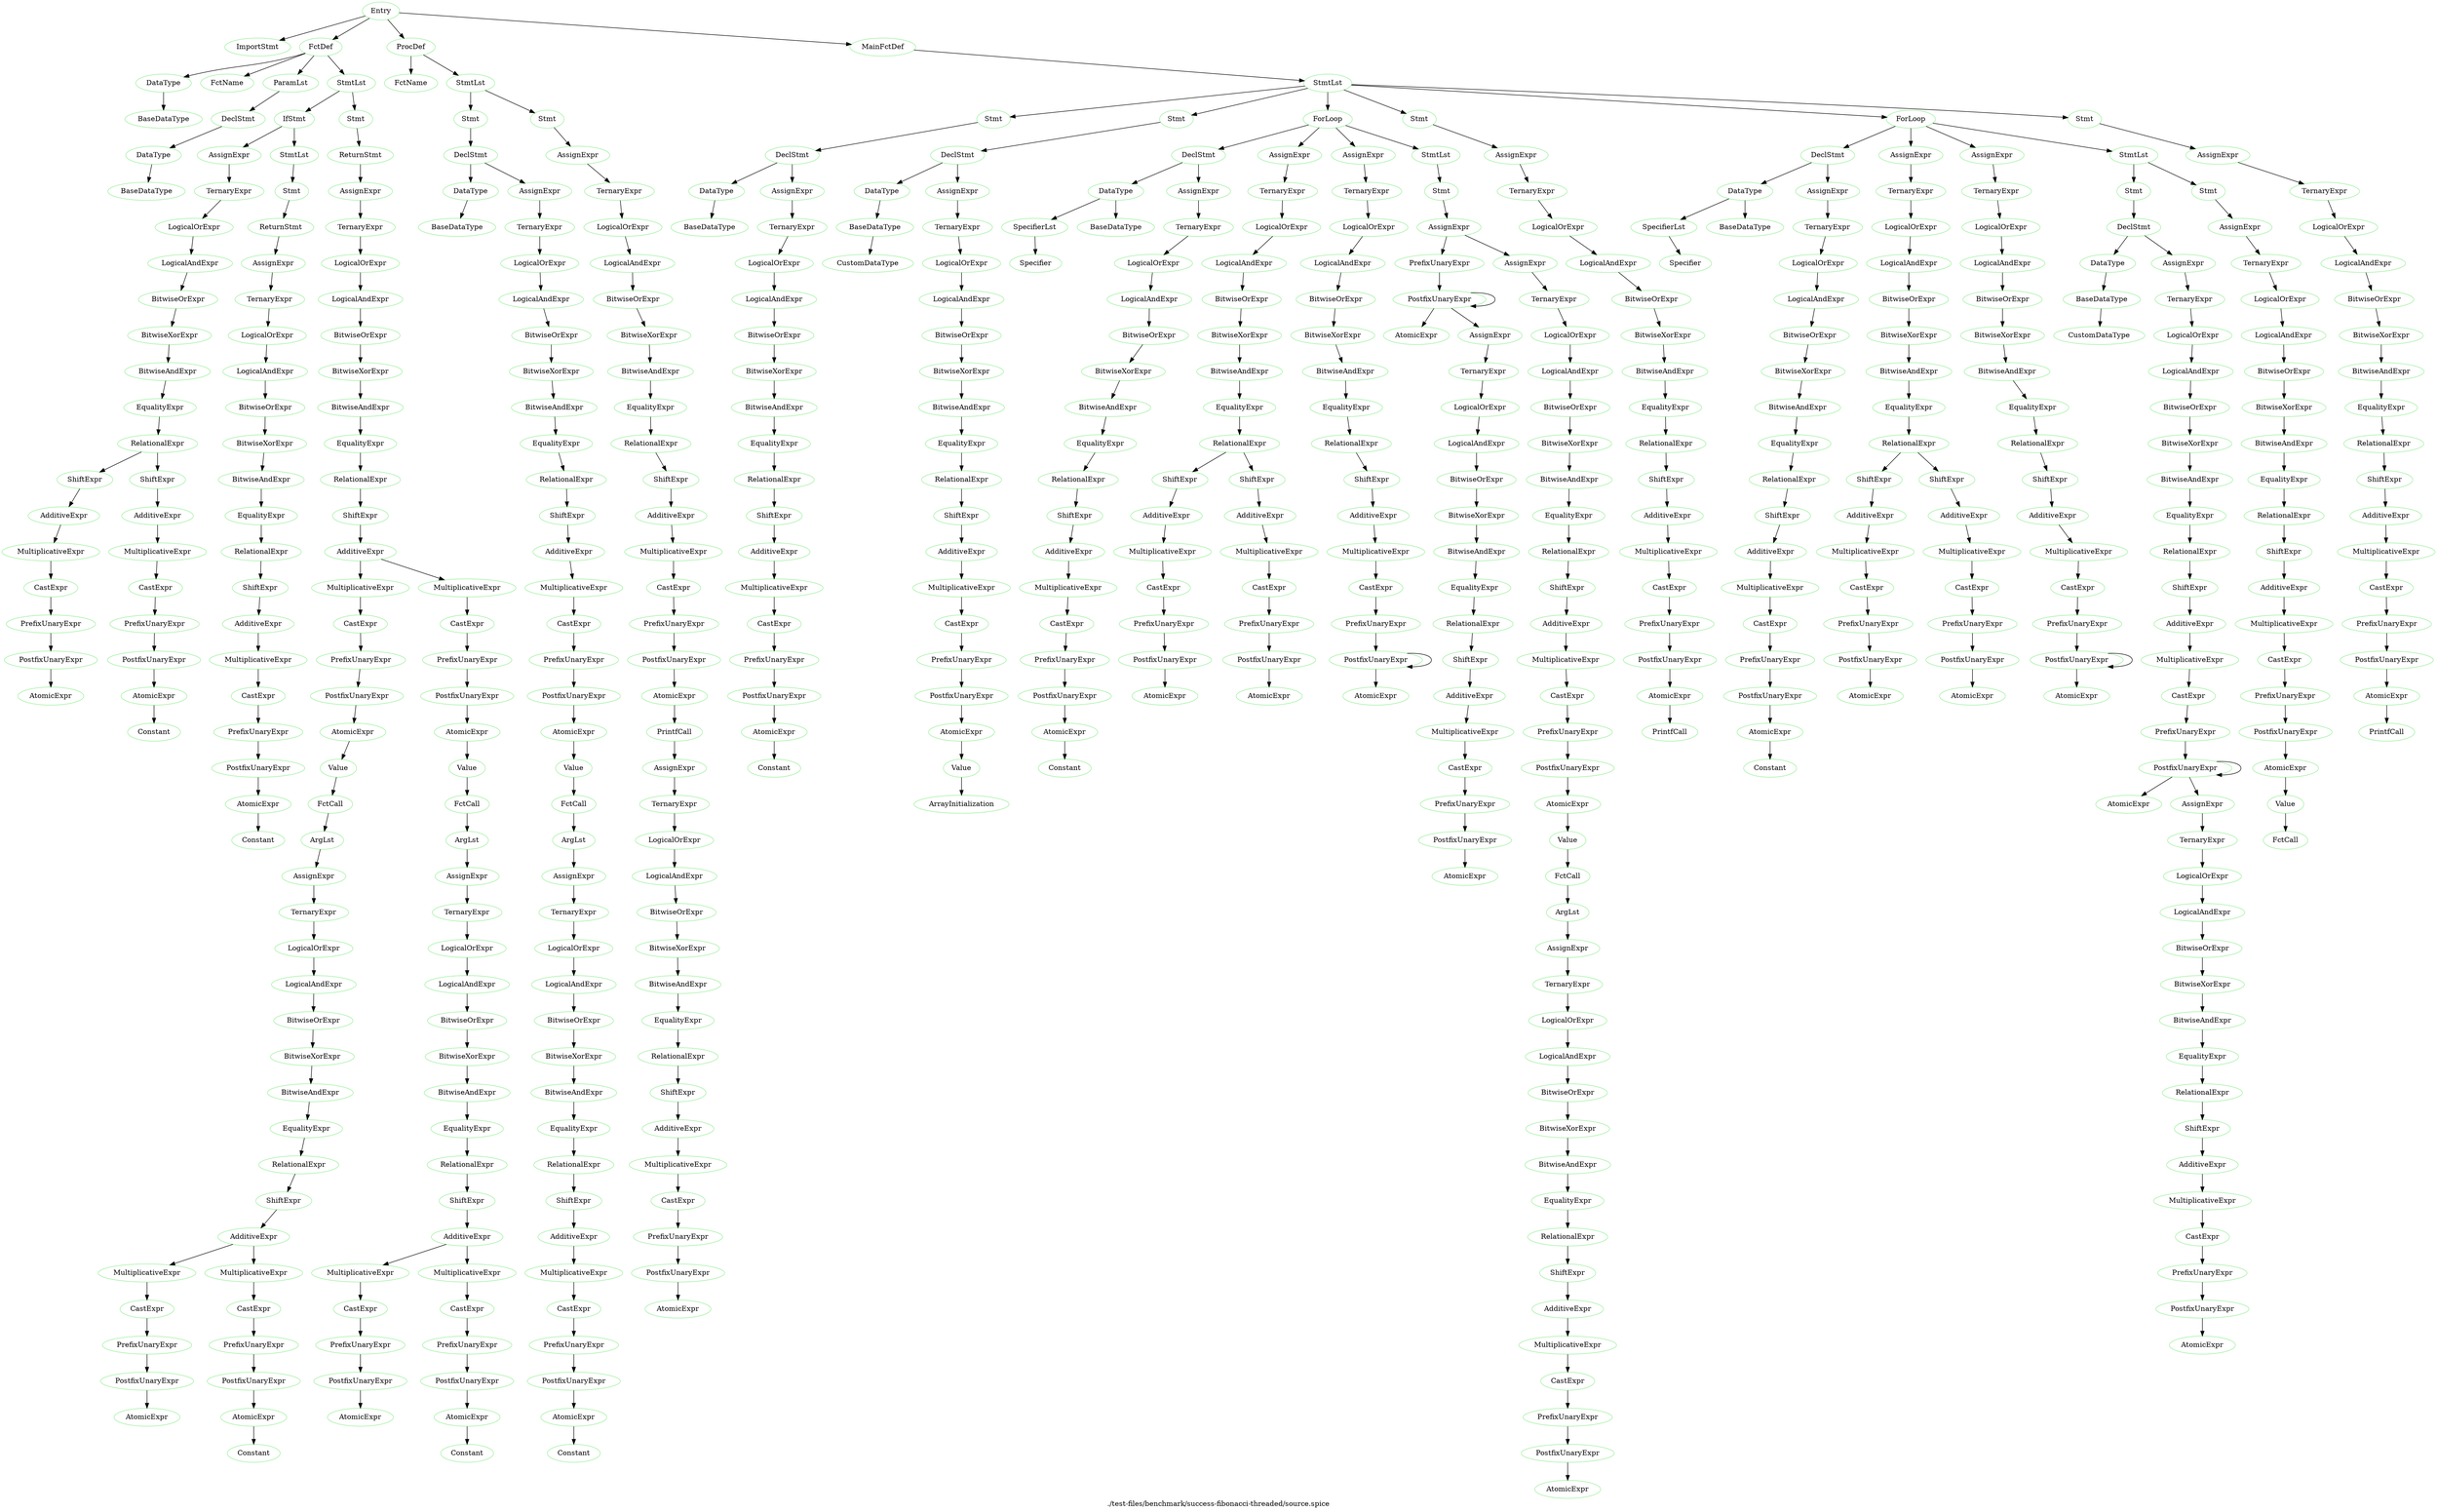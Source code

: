 digraph {
 rankdir="TB";
 label="./test-files/benchmark/success-fibonacci-threaded/source.spice";
 L1C1_Entry [color="lightgreen",label="Entry"];
 L1C1_ImportStmt [color="lightgreen",label="ImportStmt"];
 L1C1_Entry -> L1C1_ImportStmt;
 L3C1_FctDef [color="lightgreen",label="FctDef"];
 L1C1_Entry -> L3C1_FctDef;
 L3C3_DataType [color="lightgreen",label="DataType"];
 L3C1_FctDef -> L3C3_DataType;
 L3C3_BaseDataType [color="lightgreen",label="BaseDataType"];
 L3C3_DataType -> L3C3_BaseDataType;
 L3C8_FctName [color="lightgreen",label="FctName"];
 L3C1_FctDef -> L3C8_FctName;
 L3C12_ParamLst [color="lightgreen",label="ParamLst"];
 L3C1_FctDef -> L3C12_ParamLst;
 L3C12_DeclStmt [color="lightgreen",label="DeclStmt"];
 L3C12_ParamLst -> L3C12_DeclStmt;
 L3C12_DataType [color="lightgreen",label="DataType"];
 L3C12_DeclStmt -> L3C12_DataType;
 L3C12_BaseDataType [color="lightgreen",label="BaseDataType"];
 L3C12_DataType -> L3C12_BaseDataType;
 L4C5_StmtLst [color="lightgreen",label="StmtLst"];
 L3C1_FctDef -> L4C5_StmtLst;
 L4C5_IfStmt [color="lightgreen",label="IfStmt"];
 L4C5_StmtLst -> L4C5_IfStmt;
 L4C8_AssignExpr [color="lightgreen",label="AssignExpr"];
 L4C5_IfStmt -> L4C8_AssignExpr;
 L4C8_TernaryExpr [color="lightgreen",label="TernaryExpr"];
 L4C8_AssignExpr -> L4C8_TernaryExpr;
 L4C8_LogicalOrExpr [color="lightgreen",label="LogicalOrExpr"];
 L4C8_TernaryExpr -> L4C8_LogicalOrExpr;
 L4C8_LogicalAndExpr [color="lightgreen",label="LogicalAndExpr"];
 L4C8_LogicalOrExpr -> L4C8_LogicalAndExpr;
 L4C8_BitwiseOrExpr [color="lightgreen",label="BitwiseOrExpr"];
 L4C8_LogicalAndExpr -> L4C8_BitwiseOrExpr;
 L4C8_BitwiseXorExpr [color="lightgreen",label="BitwiseXorExpr"];
 L4C8_BitwiseOrExpr -> L4C8_BitwiseXorExpr;
 L4C8_BitwiseAndExpr [color="lightgreen",label="BitwiseAndExpr"];
 L4C8_BitwiseXorExpr -> L4C8_BitwiseAndExpr;
 L4C8_EqualityExpr [color="lightgreen",label="EqualityExpr"];
 L4C8_BitwiseAndExpr -> L4C8_EqualityExpr;
 L4C8_RelationalExpr [color="lightgreen",label="RelationalExpr"];
 L4C8_EqualityExpr -> L4C8_RelationalExpr;
 L4C8_ShiftExpr [color="lightgreen",label="ShiftExpr"];
 L4C8_RelationalExpr -> L4C8_ShiftExpr;
 L4C8_AdditiveExpr [color="lightgreen",label="AdditiveExpr"];
 L4C8_ShiftExpr -> L4C8_AdditiveExpr;
 L4C8_MultiplicativeExpr [color="lightgreen",label="MultiplicativeExpr"];
 L4C8_AdditiveExpr -> L4C8_MultiplicativeExpr;
 L4C8_CastExpr [color="lightgreen",label="CastExpr"];
 L4C8_MultiplicativeExpr -> L4C8_CastExpr;
 L4C8_PrefixUnaryExpr [color="lightgreen",label="PrefixUnaryExpr"];
 L4C8_CastExpr -> L4C8_PrefixUnaryExpr;
 L4C8_PostfixUnaryExpr [color="lightgreen",label="PostfixUnaryExpr"];
 L4C8_PrefixUnaryExpr -> L4C8_PostfixUnaryExpr;
 L4C8_AtomicExpr [color="lightgreen",label="AtomicExpr"];
 L4C8_PostfixUnaryExpr -> L4C8_AtomicExpr;
 L4C13_ShiftExpr [color="lightgreen",label="ShiftExpr"];
 L4C8_RelationalExpr -> L4C13_ShiftExpr;
 L4C13_AdditiveExpr [color="lightgreen",label="AdditiveExpr"];
 L4C13_ShiftExpr -> L4C13_AdditiveExpr;
 L4C13_MultiplicativeExpr [color="lightgreen",label="MultiplicativeExpr"];
 L4C13_AdditiveExpr -> L4C13_MultiplicativeExpr;
 L4C13_CastExpr [color="lightgreen",label="CastExpr"];
 L4C13_MultiplicativeExpr -> L4C13_CastExpr;
 L4C13_PrefixUnaryExpr [color="lightgreen",label="PrefixUnaryExpr"];
 L4C13_CastExpr -> L4C13_PrefixUnaryExpr;
 L4C13_PostfixUnaryExpr [color="lightgreen",label="PostfixUnaryExpr"];
 L4C13_PrefixUnaryExpr -> L4C13_PostfixUnaryExpr;
 L4C13_AtomicExpr [color="lightgreen",label="AtomicExpr"];
 L4C13_PostfixUnaryExpr -> L4C13_AtomicExpr;
 L4C13_Constant [color="lightgreen",label="Constant"];
 L4C13_AtomicExpr -> L4C13_Constant;
 L4C17_StmtLst [color="lightgreen",label="StmtLst"];
 L4C5_IfStmt -> L4C17_StmtLst;
 L4C17_Stmt [color="lightgreen",label="Stmt"];
 L4C17_StmtLst -> L4C17_Stmt;
 L4C17_ReturnStmt [color="lightgreen",label="ReturnStmt"];
 L4C17_Stmt -> L4C17_ReturnStmt;
 L4C24_AssignExpr [color="lightgreen",label="AssignExpr"];
 L4C17_ReturnStmt -> L4C24_AssignExpr;
 L4C24_TernaryExpr [color="lightgreen",label="TernaryExpr"];
 L4C24_AssignExpr -> L4C24_TernaryExpr;
 L4C24_LogicalOrExpr [color="lightgreen",label="LogicalOrExpr"];
 L4C24_TernaryExpr -> L4C24_LogicalOrExpr;
 L4C24_LogicalAndExpr [color="lightgreen",label="LogicalAndExpr"];
 L4C24_LogicalOrExpr -> L4C24_LogicalAndExpr;
 L4C24_BitwiseOrExpr [color="lightgreen",label="BitwiseOrExpr"];
 L4C24_LogicalAndExpr -> L4C24_BitwiseOrExpr;
 L4C24_BitwiseXorExpr [color="lightgreen",label="BitwiseXorExpr"];
 L4C24_BitwiseOrExpr -> L4C24_BitwiseXorExpr;
 L4C24_BitwiseAndExpr [color="lightgreen",label="BitwiseAndExpr"];
 L4C24_BitwiseXorExpr -> L4C24_BitwiseAndExpr;
 L4C24_EqualityExpr [color="lightgreen",label="EqualityExpr"];
 L4C24_BitwiseAndExpr -> L4C24_EqualityExpr;
 L4C24_RelationalExpr [color="lightgreen",label="RelationalExpr"];
 L4C24_EqualityExpr -> L4C24_RelationalExpr;
 L4C24_ShiftExpr [color="lightgreen",label="ShiftExpr"];
 L4C24_RelationalExpr -> L4C24_ShiftExpr;
 L4C24_AdditiveExpr [color="lightgreen",label="AdditiveExpr"];
 L4C24_ShiftExpr -> L4C24_AdditiveExpr;
 L4C24_MultiplicativeExpr [color="lightgreen",label="MultiplicativeExpr"];
 L4C24_AdditiveExpr -> L4C24_MultiplicativeExpr;
 L4C24_CastExpr [color="lightgreen",label="CastExpr"];
 L4C24_MultiplicativeExpr -> L4C24_CastExpr;
 L4C24_PrefixUnaryExpr [color="lightgreen",label="PrefixUnaryExpr"];
 L4C24_CastExpr -> L4C24_PrefixUnaryExpr;
 L4C24_PostfixUnaryExpr [color="lightgreen",label="PostfixUnaryExpr"];
 L4C24_PrefixUnaryExpr -> L4C24_PostfixUnaryExpr;
 L4C24_AtomicExpr [color="lightgreen",label="AtomicExpr"];
 L4C24_PostfixUnaryExpr -> L4C24_AtomicExpr;
 L4C24_Constant [color="lightgreen",label="Constant"];
 L4C24_AtomicExpr -> L4C24_Constant;
 L5C5_Stmt [color="lightgreen",label="Stmt"];
 L4C5_StmtLst -> L5C5_Stmt;
 L5C5_ReturnStmt [color="lightgreen",label="ReturnStmt"];
 L5C5_Stmt -> L5C5_ReturnStmt;
 L5C12_AssignExpr [color="lightgreen",label="AssignExpr"];
 L5C5_ReturnStmt -> L5C12_AssignExpr;
 L5C12_TernaryExpr [color="lightgreen",label="TernaryExpr"];
 L5C12_AssignExpr -> L5C12_TernaryExpr;
 L5C12_LogicalOrExpr [color="lightgreen",label="LogicalOrExpr"];
 L5C12_TernaryExpr -> L5C12_LogicalOrExpr;
 L5C12_LogicalAndExpr [color="lightgreen",label="LogicalAndExpr"];
 L5C12_LogicalOrExpr -> L5C12_LogicalAndExpr;
 L5C12_BitwiseOrExpr [color="lightgreen",label="BitwiseOrExpr"];
 L5C12_LogicalAndExpr -> L5C12_BitwiseOrExpr;
 L5C12_BitwiseXorExpr [color="lightgreen",label="BitwiseXorExpr"];
 L5C12_BitwiseOrExpr -> L5C12_BitwiseXorExpr;
 L5C12_BitwiseAndExpr [color="lightgreen",label="BitwiseAndExpr"];
 L5C12_BitwiseXorExpr -> L5C12_BitwiseAndExpr;
 L5C12_EqualityExpr [color="lightgreen",label="EqualityExpr"];
 L5C12_BitwiseAndExpr -> L5C12_EqualityExpr;
 L5C12_RelationalExpr [color="lightgreen",label="RelationalExpr"];
 L5C12_EqualityExpr -> L5C12_RelationalExpr;
 L5C12_ShiftExpr [color="lightgreen",label="ShiftExpr"];
 L5C12_RelationalExpr -> L5C12_ShiftExpr;
 L5C12_AdditiveExpr [color="lightgreen",label="AdditiveExpr"];
 L5C12_ShiftExpr -> L5C12_AdditiveExpr;
 L5C12_MultiplicativeExpr [color="lightgreen",label="MultiplicativeExpr"];
 L5C12_AdditiveExpr -> L5C12_MultiplicativeExpr;
 L5C12_CastExpr [color="lightgreen",label="CastExpr"];
 L5C12_MultiplicativeExpr -> L5C12_CastExpr;
 L5C12_PrefixUnaryExpr [color="lightgreen",label="PrefixUnaryExpr"];
 L5C12_CastExpr -> L5C12_PrefixUnaryExpr;
 L5C12_PostfixUnaryExpr [color="lightgreen",label="PostfixUnaryExpr"];
 L5C12_PrefixUnaryExpr -> L5C12_PostfixUnaryExpr;
 L5C12_AtomicExpr [color="lightgreen",label="AtomicExpr"];
 L5C12_PostfixUnaryExpr -> L5C12_AtomicExpr;
 L5C12_Value [color="lightgreen",label="Value"];
 L5C12_AtomicExpr -> L5C12_Value;
 L5C12_FctCall [color="lightgreen",label="FctCall"];
 L5C12_Value -> L5C12_FctCall;
 L5C16_ArgLst [color="lightgreen",label="ArgLst"];
 L5C12_FctCall -> L5C16_ArgLst;
 L5C16_AssignExpr [color="lightgreen",label="AssignExpr"];
 L5C16_ArgLst -> L5C16_AssignExpr;
 L5C16_TernaryExpr [color="lightgreen",label="TernaryExpr"];
 L5C16_AssignExpr -> L5C16_TernaryExpr;
 L5C16_LogicalOrExpr [color="lightgreen",label="LogicalOrExpr"];
 L5C16_TernaryExpr -> L5C16_LogicalOrExpr;
 L5C16_LogicalAndExpr [color="lightgreen",label="LogicalAndExpr"];
 L5C16_LogicalOrExpr -> L5C16_LogicalAndExpr;
 L5C16_BitwiseOrExpr [color="lightgreen",label="BitwiseOrExpr"];
 L5C16_LogicalAndExpr -> L5C16_BitwiseOrExpr;
 L5C16_BitwiseXorExpr [color="lightgreen",label="BitwiseXorExpr"];
 L5C16_BitwiseOrExpr -> L5C16_BitwiseXorExpr;
 L5C16_BitwiseAndExpr [color="lightgreen",label="BitwiseAndExpr"];
 L5C16_BitwiseXorExpr -> L5C16_BitwiseAndExpr;
 L5C16_EqualityExpr [color="lightgreen",label="EqualityExpr"];
 L5C16_BitwiseAndExpr -> L5C16_EqualityExpr;
 L5C16_RelationalExpr [color="lightgreen",label="RelationalExpr"];
 L5C16_EqualityExpr -> L5C16_RelationalExpr;
 L5C16_ShiftExpr [color="lightgreen",label="ShiftExpr"];
 L5C16_RelationalExpr -> L5C16_ShiftExpr;
 L5C16_AdditiveExpr [color="lightgreen",label="AdditiveExpr"];
 L5C16_ShiftExpr -> L5C16_AdditiveExpr;
 L5C16_MultiplicativeExpr [color="lightgreen",label="MultiplicativeExpr"];
 L5C16_AdditiveExpr -> L5C16_MultiplicativeExpr;
 L5C16_CastExpr [color="lightgreen",label="CastExpr"];
 L5C16_MultiplicativeExpr -> L5C16_CastExpr;
 L5C16_PrefixUnaryExpr [color="lightgreen",label="PrefixUnaryExpr"];
 L5C16_CastExpr -> L5C16_PrefixUnaryExpr;
 L5C16_PostfixUnaryExpr [color="lightgreen",label="PostfixUnaryExpr"];
 L5C16_PrefixUnaryExpr -> L5C16_PostfixUnaryExpr;
 L5C16_AtomicExpr [color="lightgreen",label="AtomicExpr"];
 L5C16_PostfixUnaryExpr -> L5C16_AtomicExpr;
 L5C20_MultiplicativeExpr [color="lightgreen",label="MultiplicativeExpr"];
 L5C16_AdditiveExpr -> L5C20_MultiplicativeExpr;
 L5C20_CastExpr [color="lightgreen",label="CastExpr"];
 L5C20_MultiplicativeExpr -> L5C20_CastExpr;
 L5C20_PrefixUnaryExpr [color="lightgreen",label="PrefixUnaryExpr"];
 L5C20_CastExpr -> L5C20_PrefixUnaryExpr;
 L5C20_PostfixUnaryExpr [color="lightgreen",label="PostfixUnaryExpr"];
 L5C20_PrefixUnaryExpr -> L5C20_PostfixUnaryExpr;
 L5C20_AtomicExpr [color="lightgreen",label="AtomicExpr"];
 L5C20_PostfixUnaryExpr -> L5C20_AtomicExpr;
 L5C20_Constant [color="lightgreen",label="Constant"];
 L5C20_AtomicExpr -> L5C20_Constant;
 L5C25_MultiplicativeExpr [color="lightgreen",label="MultiplicativeExpr"];
 L5C12_AdditiveExpr -> L5C25_MultiplicativeExpr;
 L5C25_CastExpr [color="lightgreen",label="CastExpr"];
 L5C25_MultiplicativeExpr -> L5C25_CastExpr;
 L5C25_PrefixUnaryExpr [color="lightgreen",label="PrefixUnaryExpr"];
 L5C25_CastExpr -> L5C25_PrefixUnaryExpr;
 L5C25_PostfixUnaryExpr [color="lightgreen",label="PostfixUnaryExpr"];
 L5C25_PrefixUnaryExpr -> L5C25_PostfixUnaryExpr;
 L5C25_AtomicExpr [color="lightgreen",label="AtomicExpr"];
 L5C25_PostfixUnaryExpr -> L5C25_AtomicExpr;
 L5C25_Value [color="lightgreen",label="Value"];
 L5C25_AtomicExpr -> L5C25_Value;
 L5C25_FctCall [color="lightgreen",label="FctCall"];
 L5C25_Value -> L5C25_FctCall;
 L5C29_ArgLst [color="lightgreen",label="ArgLst"];
 L5C25_FctCall -> L5C29_ArgLst;
 L5C29_AssignExpr [color="lightgreen",label="AssignExpr"];
 L5C29_ArgLst -> L5C29_AssignExpr;
 L5C29_TernaryExpr [color="lightgreen",label="TernaryExpr"];
 L5C29_AssignExpr -> L5C29_TernaryExpr;
 L5C29_LogicalOrExpr [color="lightgreen",label="LogicalOrExpr"];
 L5C29_TernaryExpr -> L5C29_LogicalOrExpr;
 L5C29_LogicalAndExpr [color="lightgreen",label="LogicalAndExpr"];
 L5C29_LogicalOrExpr -> L5C29_LogicalAndExpr;
 L5C29_BitwiseOrExpr [color="lightgreen",label="BitwiseOrExpr"];
 L5C29_LogicalAndExpr -> L5C29_BitwiseOrExpr;
 L5C29_BitwiseXorExpr [color="lightgreen",label="BitwiseXorExpr"];
 L5C29_BitwiseOrExpr -> L5C29_BitwiseXorExpr;
 L5C29_BitwiseAndExpr [color="lightgreen",label="BitwiseAndExpr"];
 L5C29_BitwiseXorExpr -> L5C29_BitwiseAndExpr;
 L5C29_EqualityExpr [color="lightgreen",label="EqualityExpr"];
 L5C29_BitwiseAndExpr -> L5C29_EqualityExpr;
 L5C29_RelationalExpr [color="lightgreen",label="RelationalExpr"];
 L5C29_EqualityExpr -> L5C29_RelationalExpr;
 L5C29_ShiftExpr [color="lightgreen",label="ShiftExpr"];
 L5C29_RelationalExpr -> L5C29_ShiftExpr;
 L5C29_AdditiveExpr [color="lightgreen",label="AdditiveExpr"];
 L5C29_ShiftExpr -> L5C29_AdditiveExpr;
 L5C29_MultiplicativeExpr [color="lightgreen",label="MultiplicativeExpr"];
 L5C29_AdditiveExpr -> L5C29_MultiplicativeExpr;
 L5C29_CastExpr [color="lightgreen",label="CastExpr"];
 L5C29_MultiplicativeExpr -> L5C29_CastExpr;
 L5C29_PrefixUnaryExpr [color="lightgreen",label="PrefixUnaryExpr"];
 L5C29_CastExpr -> L5C29_PrefixUnaryExpr;
 L5C29_PostfixUnaryExpr [color="lightgreen",label="PostfixUnaryExpr"];
 L5C29_PrefixUnaryExpr -> L5C29_PostfixUnaryExpr;
 L5C29_AtomicExpr [color="lightgreen",label="AtomicExpr"];
 L5C29_PostfixUnaryExpr -> L5C29_AtomicExpr;
 L5C33_MultiplicativeExpr [color="lightgreen",label="MultiplicativeExpr"];
 L5C29_AdditiveExpr -> L5C33_MultiplicativeExpr;
 L5C33_CastExpr [color="lightgreen",label="CastExpr"];
 L5C33_MultiplicativeExpr -> L5C33_CastExpr;
 L5C33_PrefixUnaryExpr [color="lightgreen",label="PrefixUnaryExpr"];
 L5C33_CastExpr -> L5C33_PrefixUnaryExpr;
 L5C33_PostfixUnaryExpr [color="lightgreen",label="PostfixUnaryExpr"];
 L5C33_PrefixUnaryExpr -> L5C33_PostfixUnaryExpr;
 L5C33_AtomicExpr [color="lightgreen",label="AtomicExpr"];
 L5C33_PostfixUnaryExpr -> L5C33_AtomicExpr;
 L5C33_Constant [color="lightgreen",label="Constant"];
 L5C33_AtomicExpr -> L5C33_Constant;
 L8C1_ProcDef [color="lightgreen",label="ProcDef"];
 L1C1_Entry -> L8C1_ProcDef;
 L8C3_FctName [color="lightgreen",label="FctName"];
 L8C1_ProcDef -> L8C3_FctName;
 L9C5_StmtLst [color="lightgreen",label="StmtLst"];
 L8C1_ProcDef -> L9C5_StmtLst;
 L9C5_Stmt [color="lightgreen",label="Stmt"];
 L9C5_StmtLst -> L9C5_Stmt;
 L9C5_DeclStmt [color="lightgreen",label="DeclStmt"];
 L9C5_Stmt -> L9C5_DeclStmt;
 L9C5_DataType [color="lightgreen",label="DataType"];
 L9C5_DeclStmt -> L9C5_DataType;
 L9C5_BaseDataType [color="lightgreen",label="BaseDataType"];
 L9C5_DataType -> L9C5_BaseDataType;
 L9C18_AssignExpr [color="lightgreen",label="AssignExpr"];
 L9C5_DeclStmt -> L9C18_AssignExpr;
 L9C18_TernaryExpr [color="lightgreen",label="TernaryExpr"];
 L9C18_AssignExpr -> L9C18_TernaryExpr;
 L9C18_LogicalOrExpr [color="lightgreen",label="LogicalOrExpr"];
 L9C18_TernaryExpr -> L9C18_LogicalOrExpr;
 L9C18_LogicalAndExpr [color="lightgreen",label="LogicalAndExpr"];
 L9C18_LogicalOrExpr -> L9C18_LogicalAndExpr;
 L9C18_BitwiseOrExpr [color="lightgreen",label="BitwiseOrExpr"];
 L9C18_LogicalAndExpr -> L9C18_BitwiseOrExpr;
 L9C18_BitwiseXorExpr [color="lightgreen",label="BitwiseXorExpr"];
 L9C18_BitwiseOrExpr -> L9C18_BitwiseXorExpr;
 L9C18_BitwiseAndExpr [color="lightgreen",label="BitwiseAndExpr"];
 L9C18_BitwiseXorExpr -> L9C18_BitwiseAndExpr;
 L9C18_EqualityExpr [color="lightgreen",label="EqualityExpr"];
 L9C18_BitwiseAndExpr -> L9C18_EqualityExpr;
 L9C18_RelationalExpr [color="lightgreen",label="RelationalExpr"];
 L9C18_EqualityExpr -> L9C18_RelationalExpr;
 L9C18_ShiftExpr [color="lightgreen",label="ShiftExpr"];
 L9C18_RelationalExpr -> L9C18_ShiftExpr;
 L9C18_AdditiveExpr [color="lightgreen",label="AdditiveExpr"];
 L9C18_ShiftExpr -> L9C18_AdditiveExpr;
 L9C18_MultiplicativeExpr [color="lightgreen",label="MultiplicativeExpr"];
 L9C18_AdditiveExpr -> L9C18_MultiplicativeExpr;
 L9C18_CastExpr [color="lightgreen",label="CastExpr"];
 L9C18_MultiplicativeExpr -> L9C18_CastExpr;
 L9C18_PrefixUnaryExpr [color="lightgreen",label="PrefixUnaryExpr"];
 L9C18_CastExpr -> L9C18_PrefixUnaryExpr;
 L9C18_PostfixUnaryExpr [color="lightgreen",label="PostfixUnaryExpr"];
 L9C18_PrefixUnaryExpr -> L9C18_PostfixUnaryExpr;
 L9C18_AtomicExpr [color="lightgreen",label="AtomicExpr"];
 L9C18_PostfixUnaryExpr -> L9C18_AtomicExpr;
 L9C18_Value [color="lightgreen",label="Value"];
 L9C18_AtomicExpr -> L9C18_Value;
 L9C18_FctCall [color="lightgreen",label="FctCall"];
 L9C18_Value -> L9C18_FctCall;
 L9C22_ArgLst [color="lightgreen",label="ArgLst"];
 L9C18_FctCall -> L9C22_ArgLst;
 L9C22_AssignExpr [color="lightgreen",label="AssignExpr"];
 L9C22_ArgLst -> L9C22_AssignExpr;
 L9C22_TernaryExpr [color="lightgreen",label="TernaryExpr"];
 L9C22_AssignExpr -> L9C22_TernaryExpr;
 L9C22_LogicalOrExpr [color="lightgreen",label="LogicalOrExpr"];
 L9C22_TernaryExpr -> L9C22_LogicalOrExpr;
 L9C22_LogicalAndExpr [color="lightgreen",label="LogicalAndExpr"];
 L9C22_LogicalOrExpr -> L9C22_LogicalAndExpr;
 L9C22_BitwiseOrExpr [color="lightgreen",label="BitwiseOrExpr"];
 L9C22_LogicalAndExpr -> L9C22_BitwiseOrExpr;
 L9C22_BitwiseXorExpr [color="lightgreen",label="BitwiseXorExpr"];
 L9C22_BitwiseOrExpr -> L9C22_BitwiseXorExpr;
 L9C22_BitwiseAndExpr [color="lightgreen",label="BitwiseAndExpr"];
 L9C22_BitwiseXorExpr -> L9C22_BitwiseAndExpr;
 L9C22_EqualityExpr [color="lightgreen",label="EqualityExpr"];
 L9C22_BitwiseAndExpr -> L9C22_EqualityExpr;
 L9C22_RelationalExpr [color="lightgreen",label="RelationalExpr"];
 L9C22_EqualityExpr -> L9C22_RelationalExpr;
 L9C22_ShiftExpr [color="lightgreen",label="ShiftExpr"];
 L9C22_RelationalExpr -> L9C22_ShiftExpr;
 L9C22_AdditiveExpr [color="lightgreen",label="AdditiveExpr"];
 L9C22_ShiftExpr -> L9C22_AdditiveExpr;
 L9C22_MultiplicativeExpr [color="lightgreen",label="MultiplicativeExpr"];
 L9C22_AdditiveExpr -> L9C22_MultiplicativeExpr;
 L9C22_CastExpr [color="lightgreen",label="CastExpr"];
 L9C22_MultiplicativeExpr -> L9C22_CastExpr;
 L9C22_PrefixUnaryExpr [color="lightgreen",label="PrefixUnaryExpr"];
 L9C22_CastExpr -> L9C22_PrefixUnaryExpr;
 L9C22_PostfixUnaryExpr [color="lightgreen",label="PostfixUnaryExpr"];
 L9C22_PrefixUnaryExpr -> L9C22_PostfixUnaryExpr;
 L9C22_AtomicExpr [color="lightgreen",label="AtomicExpr"];
 L9C22_PostfixUnaryExpr -> L9C22_AtomicExpr;
 L9C22_Constant [color="lightgreen",label="Constant"];
 L9C22_AtomicExpr -> L9C22_Constant;
 L10C5_Stmt [color="lightgreen",label="Stmt"];
 L9C5_StmtLst -> L10C5_Stmt;
 L10C5_AssignExpr [color="lightgreen",label="AssignExpr"];
 L10C5_Stmt -> L10C5_AssignExpr;
 L10C5_TernaryExpr [color="lightgreen",label="TernaryExpr"];
 L10C5_AssignExpr -> L10C5_TernaryExpr;
 L10C5_LogicalOrExpr [color="lightgreen",label="LogicalOrExpr"];
 L10C5_TernaryExpr -> L10C5_LogicalOrExpr;
 L10C5_LogicalAndExpr [color="lightgreen",label="LogicalAndExpr"];
 L10C5_LogicalOrExpr -> L10C5_LogicalAndExpr;
 L10C5_BitwiseOrExpr [color="lightgreen",label="BitwiseOrExpr"];
 L10C5_LogicalAndExpr -> L10C5_BitwiseOrExpr;
 L10C5_BitwiseXorExpr [color="lightgreen",label="BitwiseXorExpr"];
 L10C5_BitwiseOrExpr -> L10C5_BitwiseXorExpr;
 L10C5_BitwiseAndExpr [color="lightgreen",label="BitwiseAndExpr"];
 L10C5_BitwiseXorExpr -> L10C5_BitwiseAndExpr;
 L10C5_EqualityExpr [color="lightgreen",label="EqualityExpr"];
 L10C5_BitwiseAndExpr -> L10C5_EqualityExpr;
 L10C5_RelationalExpr [color="lightgreen",label="RelationalExpr"];
 L10C5_EqualityExpr -> L10C5_RelationalExpr;
 L10C5_ShiftExpr [color="lightgreen",label="ShiftExpr"];
 L10C5_RelationalExpr -> L10C5_ShiftExpr;
 L10C5_AdditiveExpr [color="lightgreen",label="AdditiveExpr"];
 L10C5_ShiftExpr -> L10C5_AdditiveExpr;
 L10C5_MultiplicativeExpr [color="lightgreen",label="MultiplicativeExpr"];
 L10C5_AdditiveExpr -> L10C5_MultiplicativeExpr;
 L10C5_CastExpr [color="lightgreen",label="CastExpr"];
 L10C5_MultiplicativeExpr -> L10C5_CastExpr;
 L10C5_PrefixUnaryExpr [color="lightgreen",label="PrefixUnaryExpr"];
 L10C5_CastExpr -> L10C5_PrefixUnaryExpr;
 L10C5_PostfixUnaryExpr [color="lightgreen",label="PostfixUnaryExpr"];
 L10C5_PrefixUnaryExpr -> L10C5_PostfixUnaryExpr;
 L10C5_AtomicExpr [color="lightgreen",label="AtomicExpr"];
 L10C5_PostfixUnaryExpr -> L10C5_AtomicExpr;
 L10C5_PrintfCall [color="lightgreen",label="PrintfCall"];
 L10C5_AtomicExpr -> L10C5_PrintfCall;
 L10C49_AssignExpr [color="lightgreen",label="AssignExpr"];
 L10C5_PrintfCall -> L10C49_AssignExpr;
 L10C49_TernaryExpr [color="lightgreen",label="TernaryExpr"];
 L10C49_AssignExpr -> L10C49_TernaryExpr;
 L10C49_LogicalOrExpr [color="lightgreen",label="LogicalOrExpr"];
 L10C49_TernaryExpr -> L10C49_LogicalOrExpr;
 L10C49_LogicalAndExpr [color="lightgreen",label="LogicalAndExpr"];
 L10C49_LogicalOrExpr -> L10C49_LogicalAndExpr;
 L10C49_BitwiseOrExpr [color="lightgreen",label="BitwiseOrExpr"];
 L10C49_LogicalAndExpr -> L10C49_BitwiseOrExpr;
 L10C49_BitwiseXorExpr [color="lightgreen",label="BitwiseXorExpr"];
 L10C49_BitwiseOrExpr -> L10C49_BitwiseXorExpr;
 L10C49_BitwiseAndExpr [color="lightgreen",label="BitwiseAndExpr"];
 L10C49_BitwiseXorExpr -> L10C49_BitwiseAndExpr;
 L10C49_EqualityExpr [color="lightgreen",label="EqualityExpr"];
 L10C49_BitwiseAndExpr -> L10C49_EqualityExpr;
 L10C49_RelationalExpr [color="lightgreen",label="RelationalExpr"];
 L10C49_EqualityExpr -> L10C49_RelationalExpr;
 L10C49_ShiftExpr [color="lightgreen",label="ShiftExpr"];
 L10C49_RelationalExpr -> L10C49_ShiftExpr;
 L10C49_AdditiveExpr [color="lightgreen",label="AdditiveExpr"];
 L10C49_ShiftExpr -> L10C49_AdditiveExpr;
 L10C49_MultiplicativeExpr [color="lightgreen",label="MultiplicativeExpr"];
 L10C49_AdditiveExpr -> L10C49_MultiplicativeExpr;
 L10C49_CastExpr [color="lightgreen",label="CastExpr"];
 L10C49_MultiplicativeExpr -> L10C49_CastExpr;
 L10C49_PrefixUnaryExpr [color="lightgreen",label="PrefixUnaryExpr"];
 L10C49_CastExpr -> L10C49_PrefixUnaryExpr;
 L10C49_PostfixUnaryExpr [color="lightgreen",label="PostfixUnaryExpr"];
 L10C49_PrefixUnaryExpr -> L10C49_PostfixUnaryExpr;
 L10C49_AtomicExpr [color="lightgreen",label="AtomicExpr"];
 L10C49_PostfixUnaryExpr -> L10C49_AtomicExpr;
 L13C1_MainFctDef [color="lightgreen",label="MainFctDef"];
 L1C1_Entry -> L13C1_MainFctDef;
 L14C5_StmtLst [color="lightgreen",label="StmtLst"];
 L13C1_MainFctDef -> L14C5_StmtLst;
 L14C5_Stmt [color="lightgreen",label="Stmt"];
 L14C5_StmtLst -> L14C5_Stmt;
 L14C5_DeclStmt [color="lightgreen",label="DeclStmt"];
 L14C5_Stmt -> L14C5_DeclStmt;
 L14C5_DataType [color="lightgreen",label="DataType"];
 L14C5_DeclStmt -> L14C5_DataType;
 L14C5_BaseDataType [color="lightgreen",label="BaseDataType"];
 L14C5_DataType -> L14C5_BaseDataType;
 L14C23_AssignExpr [color="lightgreen",label="AssignExpr"];
 L14C5_DeclStmt -> L14C23_AssignExpr;
 L14C23_TernaryExpr [color="lightgreen",label="TernaryExpr"];
 L14C23_AssignExpr -> L14C23_TernaryExpr;
 L14C23_LogicalOrExpr [color="lightgreen",label="LogicalOrExpr"];
 L14C23_TernaryExpr -> L14C23_LogicalOrExpr;
 L14C23_LogicalAndExpr [color="lightgreen",label="LogicalAndExpr"];
 L14C23_LogicalOrExpr -> L14C23_LogicalAndExpr;
 L14C23_BitwiseOrExpr [color="lightgreen",label="BitwiseOrExpr"];
 L14C23_LogicalAndExpr -> L14C23_BitwiseOrExpr;
 L14C23_BitwiseXorExpr [color="lightgreen",label="BitwiseXorExpr"];
 L14C23_BitwiseOrExpr -> L14C23_BitwiseXorExpr;
 L14C23_BitwiseAndExpr [color="lightgreen",label="BitwiseAndExpr"];
 L14C23_BitwiseXorExpr -> L14C23_BitwiseAndExpr;
 L14C23_EqualityExpr [color="lightgreen",label="EqualityExpr"];
 L14C23_BitwiseAndExpr -> L14C23_EqualityExpr;
 L14C23_RelationalExpr [color="lightgreen",label="RelationalExpr"];
 L14C23_EqualityExpr -> L14C23_RelationalExpr;
 L14C23_ShiftExpr [color="lightgreen",label="ShiftExpr"];
 L14C23_RelationalExpr -> L14C23_ShiftExpr;
 L14C23_AdditiveExpr [color="lightgreen",label="AdditiveExpr"];
 L14C23_ShiftExpr -> L14C23_AdditiveExpr;
 L14C23_MultiplicativeExpr [color="lightgreen",label="MultiplicativeExpr"];
 L14C23_AdditiveExpr -> L14C23_MultiplicativeExpr;
 L14C23_CastExpr [color="lightgreen",label="CastExpr"];
 L14C23_MultiplicativeExpr -> L14C23_CastExpr;
 L14C23_PrefixUnaryExpr [color="lightgreen",label="PrefixUnaryExpr"];
 L14C23_CastExpr -> L14C23_PrefixUnaryExpr;
 L14C23_PostfixUnaryExpr [color="lightgreen",label="PostfixUnaryExpr"];
 L14C23_PrefixUnaryExpr -> L14C23_PostfixUnaryExpr;
 L14C23_AtomicExpr [color="lightgreen",label="AtomicExpr"];
 L14C23_PostfixUnaryExpr -> L14C23_AtomicExpr;
 L14C23_Constant [color="lightgreen",label="Constant"];
 L14C23_AtomicExpr -> L14C23_Constant;
 L15C5_Stmt [color="lightgreen",label="Stmt"];
 L14C5_StmtLst -> L15C5_Stmt;
 L15C5_DeclStmt [color="lightgreen",label="DeclStmt"];
 L15C5_Stmt -> L15C5_DeclStmt;
 L15C5_DataType [color="lightgreen",label="DataType"];
 L15C5_DeclStmt -> L15C5_DataType;
 L15C5_BaseDataType [color="lightgreen",label="BaseDataType"];
 L15C5_DataType -> L15C5_BaseDataType;
 L15C5_CustomDataType [color="lightgreen",label="CustomDataType"];
 L15C5_BaseDataType -> L15C5_CustomDataType;
 L15C25_AssignExpr [color="lightgreen",label="AssignExpr"];
 L15C5_DeclStmt -> L15C25_AssignExpr;
 L15C25_TernaryExpr [color="lightgreen",label="TernaryExpr"];
 L15C25_AssignExpr -> L15C25_TernaryExpr;
 L15C25_LogicalOrExpr [color="lightgreen",label="LogicalOrExpr"];
 L15C25_TernaryExpr -> L15C25_LogicalOrExpr;
 L15C25_LogicalAndExpr [color="lightgreen",label="LogicalAndExpr"];
 L15C25_LogicalOrExpr -> L15C25_LogicalAndExpr;
 L15C25_BitwiseOrExpr [color="lightgreen",label="BitwiseOrExpr"];
 L15C25_LogicalAndExpr -> L15C25_BitwiseOrExpr;
 L15C25_BitwiseXorExpr [color="lightgreen",label="BitwiseXorExpr"];
 L15C25_BitwiseOrExpr -> L15C25_BitwiseXorExpr;
 L15C25_BitwiseAndExpr [color="lightgreen",label="BitwiseAndExpr"];
 L15C25_BitwiseXorExpr -> L15C25_BitwiseAndExpr;
 L15C25_EqualityExpr [color="lightgreen",label="EqualityExpr"];
 L15C25_BitwiseAndExpr -> L15C25_EqualityExpr;
 L15C25_RelationalExpr [color="lightgreen",label="RelationalExpr"];
 L15C25_EqualityExpr -> L15C25_RelationalExpr;
 L15C25_ShiftExpr [color="lightgreen",label="ShiftExpr"];
 L15C25_RelationalExpr -> L15C25_ShiftExpr;
 L15C25_AdditiveExpr [color="lightgreen",label="AdditiveExpr"];
 L15C25_ShiftExpr -> L15C25_AdditiveExpr;
 L15C25_MultiplicativeExpr [color="lightgreen",label="MultiplicativeExpr"];
 L15C25_AdditiveExpr -> L15C25_MultiplicativeExpr;
 L15C25_CastExpr [color="lightgreen",label="CastExpr"];
 L15C25_MultiplicativeExpr -> L15C25_CastExpr;
 L15C25_PrefixUnaryExpr [color="lightgreen",label="PrefixUnaryExpr"];
 L15C25_CastExpr -> L15C25_PrefixUnaryExpr;
 L15C25_PostfixUnaryExpr [color="lightgreen",label="PostfixUnaryExpr"];
 L15C25_PrefixUnaryExpr -> L15C25_PostfixUnaryExpr;
 L15C25_AtomicExpr [color="lightgreen",label="AtomicExpr"];
 L15C25_PostfixUnaryExpr -> L15C25_AtomicExpr;
 L15C25_Value [color="lightgreen",label="Value"];
 L15C25_AtomicExpr -> L15C25_Value;
 L15C25_ArrayInitialization [color="lightgreen",label="ArrayInitialization"];
 L15C25_Value -> L15C25_ArrayInitialization;
 L16C5_ForLoop [color="lightgreen",label="ForLoop"];
 L14C5_StmtLst -> L16C5_ForLoop;
 L16C9_DeclStmt [color="lightgreen",label="DeclStmt"];
 L16C5_ForLoop -> L16C9_DeclStmt;
 L16C9_DataType [color="lightgreen",label="DataType"];
 L16C9_DeclStmt -> L16C9_DataType;
 L16C9_SpecifierLst [color="lightgreen",label="SpecifierLst"];
 L16C9_DataType -> L16C9_SpecifierLst;
 L16C9_Specifier [color="lightgreen",label="Specifier"];
 L16C9_SpecifierLst -> L16C9_Specifier;
 L16C18_BaseDataType [color="lightgreen",label="BaseDataType"];
 L16C9_DataType -> L16C18_BaseDataType;
 L16C26_AssignExpr [color="lightgreen",label="AssignExpr"];
 L16C9_DeclStmt -> L16C26_AssignExpr;
 L16C26_TernaryExpr [color="lightgreen",label="TernaryExpr"];
 L16C26_AssignExpr -> L16C26_TernaryExpr;
 L16C26_LogicalOrExpr [color="lightgreen",label="LogicalOrExpr"];
 L16C26_TernaryExpr -> L16C26_LogicalOrExpr;
 L16C26_LogicalAndExpr [color="lightgreen",label="LogicalAndExpr"];
 L16C26_LogicalOrExpr -> L16C26_LogicalAndExpr;
 L16C26_BitwiseOrExpr [color="lightgreen",label="BitwiseOrExpr"];
 L16C26_LogicalAndExpr -> L16C26_BitwiseOrExpr;
 L16C26_BitwiseXorExpr [color="lightgreen",label="BitwiseXorExpr"];
 L16C26_BitwiseOrExpr -> L16C26_BitwiseXorExpr;
 L16C26_BitwiseAndExpr [color="lightgreen",label="BitwiseAndExpr"];
 L16C26_BitwiseXorExpr -> L16C26_BitwiseAndExpr;
 L16C26_EqualityExpr [color="lightgreen",label="EqualityExpr"];
 L16C26_BitwiseAndExpr -> L16C26_EqualityExpr;
 L16C26_RelationalExpr [color="lightgreen",label="RelationalExpr"];
 L16C26_EqualityExpr -> L16C26_RelationalExpr;
 L16C26_ShiftExpr [color="lightgreen",label="ShiftExpr"];
 L16C26_RelationalExpr -> L16C26_ShiftExpr;
 L16C26_AdditiveExpr [color="lightgreen",label="AdditiveExpr"];
 L16C26_ShiftExpr -> L16C26_AdditiveExpr;
 L16C26_MultiplicativeExpr [color="lightgreen",label="MultiplicativeExpr"];
 L16C26_AdditiveExpr -> L16C26_MultiplicativeExpr;
 L16C26_CastExpr [color="lightgreen",label="CastExpr"];
 L16C26_MultiplicativeExpr -> L16C26_CastExpr;
 L16C26_PrefixUnaryExpr [color="lightgreen",label="PrefixUnaryExpr"];
 L16C26_CastExpr -> L16C26_PrefixUnaryExpr;
 L16C26_PostfixUnaryExpr [color="lightgreen",label="PostfixUnaryExpr"];
 L16C26_PrefixUnaryExpr -> L16C26_PostfixUnaryExpr;
 L16C26_AtomicExpr [color="lightgreen",label="AtomicExpr"];
 L16C26_PostfixUnaryExpr -> L16C26_AtomicExpr;
 L16C26_Constant [color="lightgreen",label="Constant"];
 L16C26_AtomicExpr -> L16C26_Constant;
 L16C29_AssignExpr [color="lightgreen",label="AssignExpr"];
 L16C5_ForLoop -> L16C29_AssignExpr;
 L16C29_TernaryExpr [color="lightgreen",label="TernaryExpr"];
 L16C29_AssignExpr -> L16C29_TernaryExpr;
 L16C29_LogicalOrExpr [color="lightgreen",label="LogicalOrExpr"];
 L16C29_TernaryExpr -> L16C29_LogicalOrExpr;
 L16C29_LogicalAndExpr [color="lightgreen",label="LogicalAndExpr"];
 L16C29_LogicalOrExpr -> L16C29_LogicalAndExpr;
 L16C29_BitwiseOrExpr [color="lightgreen",label="BitwiseOrExpr"];
 L16C29_LogicalAndExpr -> L16C29_BitwiseOrExpr;
 L16C29_BitwiseXorExpr [color="lightgreen",label="BitwiseXorExpr"];
 L16C29_BitwiseOrExpr -> L16C29_BitwiseXorExpr;
 L16C29_BitwiseAndExpr [color="lightgreen",label="BitwiseAndExpr"];
 L16C29_BitwiseXorExpr -> L16C29_BitwiseAndExpr;
 L16C29_EqualityExpr [color="lightgreen",label="EqualityExpr"];
 L16C29_BitwiseAndExpr -> L16C29_EqualityExpr;
 L16C29_RelationalExpr [color="lightgreen",label="RelationalExpr"];
 L16C29_EqualityExpr -> L16C29_RelationalExpr;
 L16C29_ShiftExpr [color="lightgreen",label="ShiftExpr"];
 L16C29_RelationalExpr -> L16C29_ShiftExpr;
 L16C29_AdditiveExpr [color="lightgreen",label="AdditiveExpr"];
 L16C29_ShiftExpr -> L16C29_AdditiveExpr;
 L16C29_MultiplicativeExpr [color="lightgreen",label="MultiplicativeExpr"];
 L16C29_AdditiveExpr -> L16C29_MultiplicativeExpr;
 L16C29_CastExpr [color="lightgreen",label="CastExpr"];
 L16C29_MultiplicativeExpr -> L16C29_CastExpr;
 L16C29_PrefixUnaryExpr [color="lightgreen",label="PrefixUnaryExpr"];
 L16C29_CastExpr -> L16C29_PrefixUnaryExpr;
 L16C29_PostfixUnaryExpr [color="lightgreen",label="PostfixUnaryExpr"];
 L16C29_PrefixUnaryExpr -> L16C29_PostfixUnaryExpr;
 L16C29_AtomicExpr [color="lightgreen",label="AtomicExpr"];
 L16C29_PostfixUnaryExpr -> L16C29_AtomicExpr;
 L16C33_ShiftExpr [color="lightgreen",label="ShiftExpr"];
 L16C29_RelationalExpr -> L16C33_ShiftExpr;
 L16C33_AdditiveExpr [color="lightgreen",label="AdditiveExpr"];
 L16C33_ShiftExpr -> L16C33_AdditiveExpr;
 L16C33_MultiplicativeExpr [color="lightgreen",label="MultiplicativeExpr"];
 L16C33_AdditiveExpr -> L16C33_MultiplicativeExpr;
 L16C33_CastExpr [color="lightgreen",label="CastExpr"];
 L16C33_MultiplicativeExpr -> L16C33_CastExpr;
 L16C33_PrefixUnaryExpr [color="lightgreen",label="PrefixUnaryExpr"];
 L16C33_CastExpr -> L16C33_PrefixUnaryExpr;
 L16C33_PostfixUnaryExpr [color="lightgreen",label="PostfixUnaryExpr"];
 L16C33_PrefixUnaryExpr -> L16C33_PostfixUnaryExpr;
 L16C33_AtomicExpr [color="lightgreen",label="AtomicExpr"];
 L16C33_PostfixUnaryExpr -> L16C33_AtomicExpr;
 L16C46_AssignExpr [color="lightgreen",label="AssignExpr"];
 L16C5_ForLoop -> L16C46_AssignExpr;
 L16C46_TernaryExpr [color="lightgreen",label="TernaryExpr"];
 L16C46_AssignExpr -> L16C46_TernaryExpr;
 L16C46_LogicalOrExpr [color="lightgreen",label="LogicalOrExpr"];
 L16C46_TernaryExpr -> L16C46_LogicalOrExpr;
 L16C46_LogicalAndExpr [color="lightgreen",label="LogicalAndExpr"];
 L16C46_LogicalOrExpr -> L16C46_LogicalAndExpr;
 L16C46_BitwiseOrExpr [color="lightgreen",label="BitwiseOrExpr"];
 L16C46_LogicalAndExpr -> L16C46_BitwiseOrExpr;
 L16C46_BitwiseXorExpr [color="lightgreen",label="BitwiseXorExpr"];
 L16C46_BitwiseOrExpr -> L16C46_BitwiseXorExpr;
 L16C46_BitwiseAndExpr [color="lightgreen",label="BitwiseAndExpr"];
 L16C46_BitwiseXorExpr -> L16C46_BitwiseAndExpr;
 L16C46_EqualityExpr [color="lightgreen",label="EqualityExpr"];
 L16C46_BitwiseAndExpr -> L16C46_EqualityExpr;
 L16C46_RelationalExpr [color="lightgreen",label="RelationalExpr"];
 L16C46_EqualityExpr -> L16C46_RelationalExpr;
 L16C46_ShiftExpr [color="lightgreen",label="ShiftExpr"];
 L16C46_RelationalExpr -> L16C46_ShiftExpr;
 L16C46_AdditiveExpr [color="lightgreen",label="AdditiveExpr"];
 L16C46_ShiftExpr -> L16C46_AdditiveExpr;
 L16C46_MultiplicativeExpr [color="lightgreen",label="MultiplicativeExpr"];
 L16C46_AdditiveExpr -> L16C46_MultiplicativeExpr;
 L16C46_CastExpr [color="lightgreen",label="CastExpr"];
 L16C46_MultiplicativeExpr -> L16C46_CastExpr;
 L16C46_PrefixUnaryExpr [color="lightgreen",label="PrefixUnaryExpr"];
 L16C46_CastExpr -> L16C46_PrefixUnaryExpr;
 L16C46_PostfixUnaryExpr [color="lightgreen",label="PostfixUnaryExpr"];
 L16C46_PrefixUnaryExpr -> L16C46_PostfixUnaryExpr;
 L16C46_PostfixUnaryExpr [color="lightgreen",label="PostfixUnaryExpr"];
 L16C46_PostfixUnaryExpr -> L16C46_PostfixUnaryExpr;
 L16C46_AtomicExpr [color="lightgreen",label="AtomicExpr"];
 L16C46_PostfixUnaryExpr -> L16C46_AtomicExpr;
 L17C9_StmtLst [color="lightgreen",label="StmtLst"];
 L16C5_ForLoop -> L17C9_StmtLst;
 L17C9_Stmt [color="lightgreen",label="Stmt"];
 L17C9_StmtLst -> L17C9_Stmt;
 L17C9_AssignExpr [color="lightgreen",label="AssignExpr"];
 L17C9_Stmt -> L17C9_AssignExpr;
 L17C9_PrefixUnaryExpr [color="lightgreen",label="PrefixUnaryExpr"];
 L17C9_AssignExpr -> L17C9_PrefixUnaryExpr;
 L17C9_PostfixUnaryExpr [color="lightgreen",label="PostfixUnaryExpr"];
 L17C9_PrefixUnaryExpr -> L17C9_PostfixUnaryExpr;
 L17C9_PostfixUnaryExpr [color="lightgreen",label="PostfixUnaryExpr"];
 L17C9_PostfixUnaryExpr -> L17C9_PostfixUnaryExpr;
 L17C9_AtomicExpr [color="lightgreen",label="AtomicExpr"];
 L17C9_PostfixUnaryExpr -> L17C9_AtomicExpr;
 L17C17_AssignExpr [color="lightgreen",label="AssignExpr"];
 L17C9_PostfixUnaryExpr -> L17C17_AssignExpr;
 L17C17_TernaryExpr [color="lightgreen",label="TernaryExpr"];
 L17C17_AssignExpr -> L17C17_TernaryExpr;
 L17C17_LogicalOrExpr [color="lightgreen",label="LogicalOrExpr"];
 L17C17_TernaryExpr -> L17C17_LogicalOrExpr;
 L17C17_LogicalAndExpr [color="lightgreen",label="LogicalAndExpr"];
 L17C17_LogicalOrExpr -> L17C17_LogicalAndExpr;
 L17C17_BitwiseOrExpr [color="lightgreen",label="BitwiseOrExpr"];
 L17C17_LogicalAndExpr -> L17C17_BitwiseOrExpr;
 L17C17_BitwiseXorExpr [color="lightgreen",label="BitwiseXorExpr"];
 L17C17_BitwiseOrExpr -> L17C17_BitwiseXorExpr;
 L17C17_BitwiseAndExpr [color="lightgreen",label="BitwiseAndExpr"];
 L17C17_BitwiseXorExpr -> L17C17_BitwiseAndExpr;
 L17C17_EqualityExpr [color="lightgreen",label="EqualityExpr"];
 L17C17_BitwiseAndExpr -> L17C17_EqualityExpr;
 L17C17_RelationalExpr [color="lightgreen",label="RelationalExpr"];
 L17C17_EqualityExpr -> L17C17_RelationalExpr;
 L17C17_ShiftExpr [color="lightgreen",label="ShiftExpr"];
 L17C17_RelationalExpr -> L17C17_ShiftExpr;
 L17C17_AdditiveExpr [color="lightgreen",label="AdditiveExpr"];
 L17C17_ShiftExpr -> L17C17_AdditiveExpr;
 L17C17_MultiplicativeExpr [color="lightgreen",label="MultiplicativeExpr"];
 L17C17_AdditiveExpr -> L17C17_MultiplicativeExpr;
 L17C17_CastExpr [color="lightgreen",label="CastExpr"];
 L17C17_MultiplicativeExpr -> L17C17_CastExpr;
 L17C17_PrefixUnaryExpr [color="lightgreen",label="PrefixUnaryExpr"];
 L17C17_CastExpr -> L17C17_PrefixUnaryExpr;
 L17C17_PostfixUnaryExpr [color="lightgreen",label="PostfixUnaryExpr"];
 L17C17_PrefixUnaryExpr -> L17C17_PostfixUnaryExpr;
 L17C17_AtomicExpr [color="lightgreen",label="AtomicExpr"];
 L17C17_PostfixUnaryExpr -> L17C17_AtomicExpr;
 L17C22_AssignExpr [color="lightgreen",label="AssignExpr"];
 L17C9_AssignExpr -> L17C22_AssignExpr;
 L17C22_TernaryExpr [color="lightgreen",label="TernaryExpr"];
 L17C22_AssignExpr -> L17C22_TernaryExpr;
 L17C22_LogicalOrExpr [color="lightgreen",label="LogicalOrExpr"];
 L17C22_TernaryExpr -> L17C22_LogicalOrExpr;
 L17C22_LogicalAndExpr [color="lightgreen",label="LogicalAndExpr"];
 L17C22_LogicalOrExpr -> L17C22_LogicalAndExpr;
 L17C22_BitwiseOrExpr [color="lightgreen",label="BitwiseOrExpr"];
 L17C22_LogicalAndExpr -> L17C22_BitwiseOrExpr;
 L17C22_BitwiseXorExpr [color="lightgreen",label="BitwiseXorExpr"];
 L17C22_BitwiseOrExpr -> L17C22_BitwiseXorExpr;
 L17C22_BitwiseAndExpr [color="lightgreen",label="BitwiseAndExpr"];
 L17C22_BitwiseXorExpr -> L17C22_BitwiseAndExpr;
 L17C22_EqualityExpr [color="lightgreen",label="EqualityExpr"];
 L17C22_BitwiseAndExpr -> L17C22_EqualityExpr;
 L17C22_RelationalExpr [color="lightgreen",label="RelationalExpr"];
 L17C22_EqualityExpr -> L17C22_RelationalExpr;
 L17C22_ShiftExpr [color="lightgreen",label="ShiftExpr"];
 L17C22_RelationalExpr -> L17C22_ShiftExpr;
 L17C22_AdditiveExpr [color="lightgreen",label="AdditiveExpr"];
 L17C22_ShiftExpr -> L17C22_AdditiveExpr;
 L17C22_MultiplicativeExpr [color="lightgreen",label="MultiplicativeExpr"];
 L17C22_AdditiveExpr -> L17C22_MultiplicativeExpr;
 L17C22_CastExpr [color="lightgreen",label="CastExpr"];
 L17C22_MultiplicativeExpr -> L17C22_CastExpr;
 L17C22_PrefixUnaryExpr [color="lightgreen",label="PrefixUnaryExpr"];
 L17C22_CastExpr -> L17C22_PrefixUnaryExpr;
 L17C22_PostfixUnaryExpr [color="lightgreen",label="PostfixUnaryExpr"];
 L17C22_PrefixUnaryExpr -> L17C22_PostfixUnaryExpr;
 L17C22_AtomicExpr [color="lightgreen",label="AtomicExpr"];
 L17C22_PostfixUnaryExpr -> L17C22_AtomicExpr;
 L17C22_Value [color="lightgreen",label="Value"];
 L17C22_AtomicExpr -> L17C22_Value;
 L17C22_FctCall [color="lightgreen",label="FctCall"];
 L17C22_Value -> L17C22_FctCall;
 L17C29_ArgLst [color="lightgreen",label="ArgLst"];
 L17C22_FctCall -> L17C29_ArgLst;
 L17C29_AssignExpr [color="lightgreen",label="AssignExpr"];
 L17C29_ArgLst -> L17C29_AssignExpr;
 L17C29_TernaryExpr [color="lightgreen",label="TernaryExpr"];
 L17C29_AssignExpr -> L17C29_TernaryExpr;
 L17C29_LogicalOrExpr [color="lightgreen",label="LogicalOrExpr"];
 L17C29_TernaryExpr -> L17C29_LogicalOrExpr;
 L17C29_LogicalAndExpr [color="lightgreen",label="LogicalAndExpr"];
 L17C29_LogicalOrExpr -> L17C29_LogicalAndExpr;
 L17C29_BitwiseOrExpr [color="lightgreen",label="BitwiseOrExpr"];
 L17C29_LogicalAndExpr -> L17C29_BitwiseOrExpr;
 L17C29_BitwiseXorExpr [color="lightgreen",label="BitwiseXorExpr"];
 L17C29_BitwiseOrExpr -> L17C29_BitwiseXorExpr;
 L17C29_BitwiseAndExpr [color="lightgreen",label="BitwiseAndExpr"];
 L17C29_BitwiseXorExpr -> L17C29_BitwiseAndExpr;
 L17C29_EqualityExpr [color="lightgreen",label="EqualityExpr"];
 L17C29_BitwiseAndExpr -> L17C29_EqualityExpr;
 L17C29_RelationalExpr [color="lightgreen",label="RelationalExpr"];
 L17C29_EqualityExpr -> L17C29_RelationalExpr;
 L17C29_ShiftExpr [color="lightgreen",label="ShiftExpr"];
 L17C29_RelationalExpr -> L17C29_ShiftExpr;
 L17C29_AdditiveExpr [color="lightgreen",label="AdditiveExpr"];
 L17C29_ShiftExpr -> L17C29_AdditiveExpr;
 L17C29_MultiplicativeExpr [color="lightgreen",label="MultiplicativeExpr"];
 L17C29_AdditiveExpr -> L17C29_MultiplicativeExpr;
 L17C29_CastExpr [color="lightgreen",label="CastExpr"];
 L17C29_MultiplicativeExpr -> L17C29_CastExpr;
 L17C29_PrefixUnaryExpr [color="lightgreen",label="PrefixUnaryExpr"];
 L17C29_CastExpr -> L17C29_PrefixUnaryExpr;
 L17C29_PostfixUnaryExpr [color="lightgreen",label="PostfixUnaryExpr"];
 L17C29_PrefixUnaryExpr -> L17C29_PostfixUnaryExpr;
 L17C29_AtomicExpr [color="lightgreen",label="AtomicExpr"];
 L17C29_PostfixUnaryExpr -> L17C29_AtomicExpr;
 L19C5_Stmt [color="lightgreen",label="Stmt"];
 L14C5_StmtLst -> L19C5_Stmt;
 L19C5_AssignExpr [color="lightgreen",label="AssignExpr"];
 L19C5_Stmt -> L19C5_AssignExpr;
 L19C5_TernaryExpr [color="lightgreen",label="TernaryExpr"];
 L19C5_AssignExpr -> L19C5_TernaryExpr;
 L19C5_LogicalOrExpr [color="lightgreen",label="LogicalOrExpr"];
 L19C5_TernaryExpr -> L19C5_LogicalOrExpr;
 L19C5_LogicalAndExpr [color="lightgreen",label="LogicalAndExpr"];
 L19C5_LogicalOrExpr -> L19C5_LogicalAndExpr;
 L19C5_BitwiseOrExpr [color="lightgreen",label="BitwiseOrExpr"];
 L19C5_LogicalAndExpr -> L19C5_BitwiseOrExpr;
 L19C5_BitwiseXorExpr [color="lightgreen",label="BitwiseXorExpr"];
 L19C5_BitwiseOrExpr -> L19C5_BitwiseXorExpr;
 L19C5_BitwiseAndExpr [color="lightgreen",label="BitwiseAndExpr"];
 L19C5_BitwiseXorExpr -> L19C5_BitwiseAndExpr;
 L19C5_EqualityExpr [color="lightgreen",label="EqualityExpr"];
 L19C5_BitwiseAndExpr -> L19C5_EqualityExpr;
 L19C5_RelationalExpr [color="lightgreen",label="RelationalExpr"];
 L19C5_EqualityExpr -> L19C5_RelationalExpr;
 L19C5_ShiftExpr [color="lightgreen",label="ShiftExpr"];
 L19C5_RelationalExpr -> L19C5_ShiftExpr;
 L19C5_AdditiveExpr [color="lightgreen",label="AdditiveExpr"];
 L19C5_ShiftExpr -> L19C5_AdditiveExpr;
 L19C5_MultiplicativeExpr [color="lightgreen",label="MultiplicativeExpr"];
 L19C5_AdditiveExpr -> L19C5_MultiplicativeExpr;
 L19C5_CastExpr [color="lightgreen",label="CastExpr"];
 L19C5_MultiplicativeExpr -> L19C5_CastExpr;
 L19C5_PrefixUnaryExpr [color="lightgreen",label="PrefixUnaryExpr"];
 L19C5_CastExpr -> L19C5_PrefixUnaryExpr;
 L19C5_PostfixUnaryExpr [color="lightgreen",label="PostfixUnaryExpr"];
 L19C5_PrefixUnaryExpr -> L19C5_PostfixUnaryExpr;
 L19C5_AtomicExpr [color="lightgreen",label="AtomicExpr"];
 L19C5_PostfixUnaryExpr -> L19C5_AtomicExpr;
 L19C5_PrintfCall [color="lightgreen",label="PrintfCall"];
 L19C5_AtomicExpr -> L19C5_PrintfCall;
 L20C5_ForLoop [color="lightgreen",label="ForLoop"];
 L14C5_StmtLst -> L20C5_ForLoop;
 L20C9_DeclStmt [color="lightgreen",label="DeclStmt"];
 L20C5_ForLoop -> L20C9_DeclStmt;
 L20C9_DataType [color="lightgreen",label="DataType"];
 L20C9_DeclStmt -> L20C9_DataType;
 L20C9_SpecifierLst [color="lightgreen",label="SpecifierLst"];
 L20C9_DataType -> L20C9_SpecifierLst;
 L20C9_Specifier [color="lightgreen",label="Specifier"];
 L20C9_SpecifierLst -> L20C9_Specifier;
 L20C18_BaseDataType [color="lightgreen",label="BaseDataType"];
 L20C9_DataType -> L20C18_BaseDataType;
 L20C26_AssignExpr [color="lightgreen",label="AssignExpr"];
 L20C9_DeclStmt -> L20C26_AssignExpr;
 L20C26_TernaryExpr [color="lightgreen",label="TernaryExpr"];
 L20C26_AssignExpr -> L20C26_TernaryExpr;
 L20C26_LogicalOrExpr [color="lightgreen",label="LogicalOrExpr"];
 L20C26_TernaryExpr -> L20C26_LogicalOrExpr;
 L20C26_LogicalAndExpr [color="lightgreen",label="LogicalAndExpr"];
 L20C26_LogicalOrExpr -> L20C26_LogicalAndExpr;
 L20C26_BitwiseOrExpr [color="lightgreen",label="BitwiseOrExpr"];
 L20C26_LogicalAndExpr -> L20C26_BitwiseOrExpr;
 L20C26_BitwiseXorExpr [color="lightgreen",label="BitwiseXorExpr"];
 L20C26_BitwiseOrExpr -> L20C26_BitwiseXorExpr;
 L20C26_BitwiseAndExpr [color="lightgreen",label="BitwiseAndExpr"];
 L20C26_BitwiseXorExpr -> L20C26_BitwiseAndExpr;
 L20C26_EqualityExpr [color="lightgreen",label="EqualityExpr"];
 L20C26_BitwiseAndExpr -> L20C26_EqualityExpr;
 L20C26_RelationalExpr [color="lightgreen",label="RelationalExpr"];
 L20C26_EqualityExpr -> L20C26_RelationalExpr;
 L20C26_ShiftExpr [color="lightgreen",label="ShiftExpr"];
 L20C26_RelationalExpr -> L20C26_ShiftExpr;
 L20C26_AdditiveExpr [color="lightgreen",label="AdditiveExpr"];
 L20C26_ShiftExpr -> L20C26_AdditiveExpr;
 L20C26_MultiplicativeExpr [color="lightgreen",label="MultiplicativeExpr"];
 L20C26_AdditiveExpr -> L20C26_MultiplicativeExpr;
 L20C26_CastExpr [color="lightgreen",label="CastExpr"];
 L20C26_MultiplicativeExpr -> L20C26_CastExpr;
 L20C26_PrefixUnaryExpr [color="lightgreen",label="PrefixUnaryExpr"];
 L20C26_CastExpr -> L20C26_PrefixUnaryExpr;
 L20C26_PostfixUnaryExpr [color="lightgreen",label="PostfixUnaryExpr"];
 L20C26_PrefixUnaryExpr -> L20C26_PostfixUnaryExpr;
 L20C26_AtomicExpr [color="lightgreen",label="AtomicExpr"];
 L20C26_PostfixUnaryExpr -> L20C26_AtomicExpr;
 L20C26_Constant [color="lightgreen",label="Constant"];
 L20C26_AtomicExpr -> L20C26_Constant;
 L20C29_AssignExpr [color="lightgreen",label="AssignExpr"];
 L20C5_ForLoop -> L20C29_AssignExpr;
 L20C29_TernaryExpr [color="lightgreen",label="TernaryExpr"];
 L20C29_AssignExpr -> L20C29_TernaryExpr;
 L20C29_LogicalOrExpr [color="lightgreen",label="LogicalOrExpr"];
 L20C29_TernaryExpr -> L20C29_LogicalOrExpr;
 L20C29_LogicalAndExpr [color="lightgreen",label="LogicalAndExpr"];
 L20C29_LogicalOrExpr -> L20C29_LogicalAndExpr;
 L20C29_BitwiseOrExpr [color="lightgreen",label="BitwiseOrExpr"];
 L20C29_LogicalAndExpr -> L20C29_BitwiseOrExpr;
 L20C29_BitwiseXorExpr [color="lightgreen",label="BitwiseXorExpr"];
 L20C29_BitwiseOrExpr -> L20C29_BitwiseXorExpr;
 L20C29_BitwiseAndExpr [color="lightgreen",label="BitwiseAndExpr"];
 L20C29_BitwiseXorExpr -> L20C29_BitwiseAndExpr;
 L20C29_EqualityExpr [color="lightgreen",label="EqualityExpr"];
 L20C29_BitwiseAndExpr -> L20C29_EqualityExpr;
 L20C29_RelationalExpr [color="lightgreen",label="RelationalExpr"];
 L20C29_EqualityExpr -> L20C29_RelationalExpr;
 L20C29_ShiftExpr [color="lightgreen",label="ShiftExpr"];
 L20C29_RelationalExpr -> L20C29_ShiftExpr;
 L20C29_AdditiveExpr [color="lightgreen",label="AdditiveExpr"];
 L20C29_ShiftExpr -> L20C29_AdditiveExpr;
 L20C29_MultiplicativeExpr [color="lightgreen",label="MultiplicativeExpr"];
 L20C29_AdditiveExpr -> L20C29_MultiplicativeExpr;
 L20C29_CastExpr [color="lightgreen",label="CastExpr"];
 L20C29_MultiplicativeExpr -> L20C29_CastExpr;
 L20C29_PrefixUnaryExpr [color="lightgreen",label="PrefixUnaryExpr"];
 L20C29_CastExpr -> L20C29_PrefixUnaryExpr;
 L20C29_PostfixUnaryExpr [color="lightgreen",label="PostfixUnaryExpr"];
 L20C29_PrefixUnaryExpr -> L20C29_PostfixUnaryExpr;
 L20C29_AtomicExpr [color="lightgreen",label="AtomicExpr"];
 L20C29_PostfixUnaryExpr -> L20C29_AtomicExpr;
 L20C33_ShiftExpr [color="lightgreen",label="ShiftExpr"];
 L20C29_RelationalExpr -> L20C33_ShiftExpr;
 L20C33_AdditiveExpr [color="lightgreen",label="AdditiveExpr"];
 L20C33_ShiftExpr -> L20C33_AdditiveExpr;
 L20C33_MultiplicativeExpr [color="lightgreen",label="MultiplicativeExpr"];
 L20C33_AdditiveExpr -> L20C33_MultiplicativeExpr;
 L20C33_CastExpr [color="lightgreen",label="CastExpr"];
 L20C33_MultiplicativeExpr -> L20C33_CastExpr;
 L20C33_PrefixUnaryExpr [color="lightgreen",label="PrefixUnaryExpr"];
 L20C33_CastExpr -> L20C33_PrefixUnaryExpr;
 L20C33_PostfixUnaryExpr [color="lightgreen",label="PostfixUnaryExpr"];
 L20C33_PrefixUnaryExpr -> L20C33_PostfixUnaryExpr;
 L20C33_AtomicExpr [color="lightgreen",label="AtomicExpr"];
 L20C33_PostfixUnaryExpr -> L20C33_AtomicExpr;
 L20C46_AssignExpr [color="lightgreen",label="AssignExpr"];
 L20C5_ForLoop -> L20C46_AssignExpr;
 L20C46_TernaryExpr [color="lightgreen",label="TernaryExpr"];
 L20C46_AssignExpr -> L20C46_TernaryExpr;
 L20C46_LogicalOrExpr [color="lightgreen",label="LogicalOrExpr"];
 L20C46_TernaryExpr -> L20C46_LogicalOrExpr;
 L20C46_LogicalAndExpr [color="lightgreen",label="LogicalAndExpr"];
 L20C46_LogicalOrExpr -> L20C46_LogicalAndExpr;
 L20C46_BitwiseOrExpr [color="lightgreen",label="BitwiseOrExpr"];
 L20C46_LogicalAndExpr -> L20C46_BitwiseOrExpr;
 L20C46_BitwiseXorExpr [color="lightgreen",label="BitwiseXorExpr"];
 L20C46_BitwiseOrExpr -> L20C46_BitwiseXorExpr;
 L20C46_BitwiseAndExpr [color="lightgreen",label="BitwiseAndExpr"];
 L20C46_BitwiseXorExpr -> L20C46_BitwiseAndExpr;
 L20C46_EqualityExpr [color="lightgreen",label="EqualityExpr"];
 L20C46_BitwiseAndExpr -> L20C46_EqualityExpr;
 L20C46_RelationalExpr [color="lightgreen",label="RelationalExpr"];
 L20C46_EqualityExpr -> L20C46_RelationalExpr;
 L20C46_ShiftExpr [color="lightgreen",label="ShiftExpr"];
 L20C46_RelationalExpr -> L20C46_ShiftExpr;
 L20C46_AdditiveExpr [color="lightgreen",label="AdditiveExpr"];
 L20C46_ShiftExpr -> L20C46_AdditiveExpr;
 L20C46_MultiplicativeExpr [color="lightgreen",label="MultiplicativeExpr"];
 L20C46_AdditiveExpr -> L20C46_MultiplicativeExpr;
 L20C46_CastExpr [color="lightgreen",label="CastExpr"];
 L20C46_MultiplicativeExpr -> L20C46_CastExpr;
 L20C46_PrefixUnaryExpr [color="lightgreen",label="PrefixUnaryExpr"];
 L20C46_CastExpr -> L20C46_PrefixUnaryExpr;
 L20C46_PostfixUnaryExpr [color="lightgreen",label="PostfixUnaryExpr"];
 L20C46_PrefixUnaryExpr -> L20C46_PostfixUnaryExpr;
 L20C46_PostfixUnaryExpr [color="lightgreen",label="PostfixUnaryExpr"];
 L20C46_PostfixUnaryExpr -> L20C46_PostfixUnaryExpr;
 L20C46_AtomicExpr [color="lightgreen",label="AtomicExpr"];
 L20C46_PostfixUnaryExpr -> L20C46_AtomicExpr;
 L21C9_StmtLst [color="lightgreen",label="StmtLst"];
 L20C5_ForLoop -> L21C9_StmtLst;
 L21C9_Stmt [color="lightgreen",label="Stmt"];
 L21C9_StmtLst -> L21C9_Stmt;
 L21C9_DeclStmt [color="lightgreen",label="DeclStmt"];
 L21C9_Stmt -> L21C9_DeclStmt;
 L21C9_DataType [color="lightgreen",label="DataType"];
 L21C9_DeclStmt -> L21C9_DataType;
 L21C9_BaseDataType [color="lightgreen",label="BaseDataType"];
 L21C9_DataType -> L21C9_BaseDataType;
 L21C9_CustomDataType [color="lightgreen",label="CustomDataType"];
 L21C9_BaseDataType -> L21C9_CustomDataType;
 L21C26_AssignExpr [color="lightgreen",label="AssignExpr"];
 L21C9_DeclStmt -> L21C26_AssignExpr;
 L21C26_TernaryExpr [color="lightgreen",label="TernaryExpr"];
 L21C26_AssignExpr -> L21C26_TernaryExpr;
 L21C26_LogicalOrExpr [color="lightgreen",label="LogicalOrExpr"];
 L21C26_TernaryExpr -> L21C26_LogicalOrExpr;
 L21C26_LogicalAndExpr [color="lightgreen",label="LogicalAndExpr"];
 L21C26_LogicalOrExpr -> L21C26_LogicalAndExpr;
 L21C26_BitwiseOrExpr [color="lightgreen",label="BitwiseOrExpr"];
 L21C26_LogicalAndExpr -> L21C26_BitwiseOrExpr;
 L21C26_BitwiseXorExpr [color="lightgreen",label="BitwiseXorExpr"];
 L21C26_BitwiseOrExpr -> L21C26_BitwiseXorExpr;
 L21C26_BitwiseAndExpr [color="lightgreen",label="BitwiseAndExpr"];
 L21C26_BitwiseXorExpr -> L21C26_BitwiseAndExpr;
 L21C26_EqualityExpr [color="lightgreen",label="EqualityExpr"];
 L21C26_BitwiseAndExpr -> L21C26_EqualityExpr;
 L21C26_RelationalExpr [color="lightgreen",label="RelationalExpr"];
 L21C26_EqualityExpr -> L21C26_RelationalExpr;
 L21C26_ShiftExpr [color="lightgreen",label="ShiftExpr"];
 L21C26_RelationalExpr -> L21C26_ShiftExpr;
 L21C26_AdditiveExpr [color="lightgreen",label="AdditiveExpr"];
 L21C26_ShiftExpr -> L21C26_AdditiveExpr;
 L21C26_MultiplicativeExpr [color="lightgreen",label="MultiplicativeExpr"];
 L21C26_AdditiveExpr -> L21C26_MultiplicativeExpr;
 L21C26_CastExpr [color="lightgreen",label="CastExpr"];
 L21C26_MultiplicativeExpr -> L21C26_CastExpr;
 L21C26_PrefixUnaryExpr [color="lightgreen",label="PrefixUnaryExpr"];
 L21C26_CastExpr -> L21C26_PrefixUnaryExpr;
 L21C26_PostfixUnaryExpr [color="lightgreen",label="PostfixUnaryExpr"];
 L21C26_PrefixUnaryExpr -> L21C26_PostfixUnaryExpr;
 L21C26_PostfixUnaryExpr [color="lightgreen",label="PostfixUnaryExpr"];
 L21C26_PostfixUnaryExpr -> L21C26_PostfixUnaryExpr;
 L21C26_AtomicExpr [color="lightgreen",label="AtomicExpr"];
 L21C26_PostfixUnaryExpr -> L21C26_AtomicExpr;
 L21C34_AssignExpr [color="lightgreen",label="AssignExpr"];
 L21C26_PostfixUnaryExpr -> L21C34_AssignExpr;
 L21C34_TernaryExpr [color="lightgreen",label="TernaryExpr"];
 L21C34_AssignExpr -> L21C34_TernaryExpr;
 L21C34_LogicalOrExpr [color="lightgreen",label="LogicalOrExpr"];
 L21C34_TernaryExpr -> L21C34_LogicalOrExpr;
 L21C34_LogicalAndExpr [color="lightgreen",label="LogicalAndExpr"];
 L21C34_LogicalOrExpr -> L21C34_LogicalAndExpr;
 L21C34_BitwiseOrExpr [color="lightgreen",label="BitwiseOrExpr"];
 L21C34_LogicalAndExpr -> L21C34_BitwiseOrExpr;
 L21C34_BitwiseXorExpr [color="lightgreen",label="BitwiseXorExpr"];
 L21C34_BitwiseOrExpr -> L21C34_BitwiseXorExpr;
 L21C34_BitwiseAndExpr [color="lightgreen",label="BitwiseAndExpr"];
 L21C34_BitwiseXorExpr -> L21C34_BitwiseAndExpr;
 L21C34_EqualityExpr [color="lightgreen",label="EqualityExpr"];
 L21C34_BitwiseAndExpr -> L21C34_EqualityExpr;
 L21C34_RelationalExpr [color="lightgreen",label="RelationalExpr"];
 L21C34_EqualityExpr -> L21C34_RelationalExpr;
 L21C34_ShiftExpr [color="lightgreen",label="ShiftExpr"];
 L21C34_RelationalExpr -> L21C34_ShiftExpr;
 L21C34_AdditiveExpr [color="lightgreen",label="AdditiveExpr"];
 L21C34_ShiftExpr -> L21C34_AdditiveExpr;
 L21C34_MultiplicativeExpr [color="lightgreen",label="MultiplicativeExpr"];
 L21C34_AdditiveExpr -> L21C34_MultiplicativeExpr;
 L21C34_CastExpr [color="lightgreen",label="CastExpr"];
 L21C34_MultiplicativeExpr -> L21C34_CastExpr;
 L21C34_PrefixUnaryExpr [color="lightgreen",label="PrefixUnaryExpr"];
 L21C34_CastExpr -> L21C34_PrefixUnaryExpr;
 L21C34_PostfixUnaryExpr [color="lightgreen",label="PostfixUnaryExpr"];
 L21C34_PrefixUnaryExpr -> L21C34_PostfixUnaryExpr;
 L21C34_AtomicExpr [color="lightgreen",label="AtomicExpr"];
 L21C34_PostfixUnaryExpr -> L21C34_AtomicExpr;
 L22C9_Stmt [color="lightgreen",label="Stmt"];
 L21C9_StmtLst -> L22C9_Stmt;
 L22C9_AssignExpr [color="lightgreen",label="AssignExpr"];
 L22C9_Stmt -> L22C9_AssignExpr;
 L22C9_TernaryExpr [color="lightgreen",label="TernaryExpr"];
 L22C9_AssignExpr -> L22C9_TernaryExpr;
 L22C9_LogicalOrExpr [color="lightgreen",label="LogicalOrExpr"];
 L22C9_TernaryExpr -> L22C9_LogicalOrExpr;
 L22C9_LogicalAndExpr [color="lightgreen",label="LogicalAndExpr"];
 L22C9_LogicalOrExpr -> L22C9_LogicalAndExpr;
 L22C9_BitwiseOrExpr [color="lightgreen",label="BitwiseOrExpr"];
 L22C9_LogicalAndExpr -> L22C9_BitwiseOrExpr;
 L22C9_BitwiseXorExpr [color="lightgreen",label="BitwiseXorExpr"];
 L22C9_BitwiseOrExpr -> L22C9_BitwiseXorExpr;
 L22C9_BitwiseAndExpr [color="lightgreen",label="BitwiseAndExpr"];
 L22C9_BitwiseXorExpr -> L22C9_BitwiseAndExpr;
 L22C9_EqualityExpr [color="lightgreen",label="EqualityExpr"];
 L22C9_BitwiseAndExpr -> L22C9_EqualityExpr;
 L22C9_RelationalExpr [color="lightgreen",label="RelationalExpr"];
 L22C9_EqualityExpr -> L22C9_RelationalExpr;
 L22C9_ShiftExpr [color="lightgreen",label="ShiftExpr"];
 L22C9_RelationalExpr -> L22C9_ShiftExpr;
 L22C9_AdditiveExpr [color="lightgreen",label="AdditiveExpr"];
 L22C9_ShiftExpr -> L22C9_AdditiveExpr;
 L22C9_MultiplicativeExpr [color="lightgreen",label="MultiplicativeExpr"];
 L22C9_AdditiveExpr -> L22C9_MultiplicativeExpr;
 L22C9_CastExpr [color="lightgreen",label="CastExpr"];
 L22C9_MultiplicativeExpr -> L22C9_CastExpr;
 L22C9_PrefixUnaryExpr [color="lightgreen",label="PrefixUnaryExpr"];
 L22C9_CastExpr -> L22C9_PrefixUnaryExpr;
 L22C9_PostfixUnaryExpr [color="lightgreen",label="PostfixUnaryExpr"];
 L22C9_PrefixUnaryExpr -> L22C9_PostfixUnaryExpr;
 L22C9_AtomicExpr [color="lightgreen",label="AtomicExpr"];
 L22C9_PostfixUnaryExpr -> L22C9_AtomicExpr;
 L22C9_Value [color="lightgreen",label="Value"];
 L22C9_AtomicExpr -> L22C9_Value;
 L22C9_FctCall [color="lightgreen",label="FctCall"];
 L22C9_Value -> L22C9_FctCall;
 L24C5_Stmt [color="lightgreen",label="Stmt"];
 L14C5_StmtLst -> L24C5_Stmt;
 L24C5_AssignExpr [color="lightgreen",label="AssignExpr"];
 L24C5_Stmt -> L24C5_AssignExpr;
 L24C5_TernaryExpr [color="lightgreen",label="TernaryExpr"];
 L24C5_AssignExpr -> L24C5_TernaryExpr;
 L24C5_LogicalOrExpr [color="lightgreen",label="LogicalOrExpr"];
 L24C5_TernaryExpr -> L24C5_LogicalOrExpr;
 L24C5_LogicalAndExpr [color="lightgreen",label="LogicalAndExpr"];
 L24C5_LogicalOrExpr -> L24C5_LogicalAndExpr;
 L24C5_BitwiseOrExpr [color="lightgreen",label="BitwiseOrExpr"];
 L24C5_LogicalAndExpr -> L24C5_BitwiseOrExpr;
 L24C5_BitwiseXorExpr [color="lightgreen",label="BitwiseXorExpr"];
 L24C5_BitwiseOrExpr -> L24C5_BitwiseXorExpr;
 L24C5_BitwiseAndExpr [color="lightgreen",label="BitwiseAndExpr"];
 L24C5_BitwiseXorExpr -> L24C5_BitwiseAndExpr;
 L24C5_EqualityExpr [color="lightgreen",label="EqualityExpr"];
 L24C5_BitwiseAndExpr -> L24C5_EqualityExpr;
 L24C5_RelationalExpr [color="lightgreen",label="RelationalExpr"];
 L24C5_EqualityExpr -> L24C5_RelationalExpr;
 L24C5_ShiftExpr [color="lightgreen",label="ShiftExpr"];
 L24C5_RelationalExpr -> L24C5_ShiftExpr;
 L24C5_AdditiveExpr [color="lightgreen",label="AdditiveExpr"];
 L24C5_ShiftExpr -> L24C5_AdditiveExpr;
 L24C5_MultiplicativeExpr [color="lightgreen",label="MultiplicativeExpr"];
 L24C5_AdditiveExpr -> L24C5_MultiplicativeExpr;
 L24C5_CastExpr [color="lightgreen",label="CastExpr"];
 L24C5_MultiplicativeExpr -> L24C5_CastExpr;
 L24C5_PrefixUnaryExpr [color="lightgreen",label="PrefixUnaryExpr"];
 L24C5_CastExpr -> L24C5_PrefixUnaryExpr;
 L24C5_PostfixUnaryExpr [color="lightgreen",label="PostfixUnaryExpr"];
 L24C5_PrefixUnaryExpr -> L24C5_PostfixUnaryExpr;
 L24C5_AtomicExpr [color="lightgreen",label="AtomicExpr"];
 L24C5_PostfixUnaryExpr -> L24C5_AtomicExpr;
 L24C5_PrintfCall [color="lightgreen",label="PrintfCall"];
 L24C5_AtomicExpr -> L24C5_PrintfCall;
}
